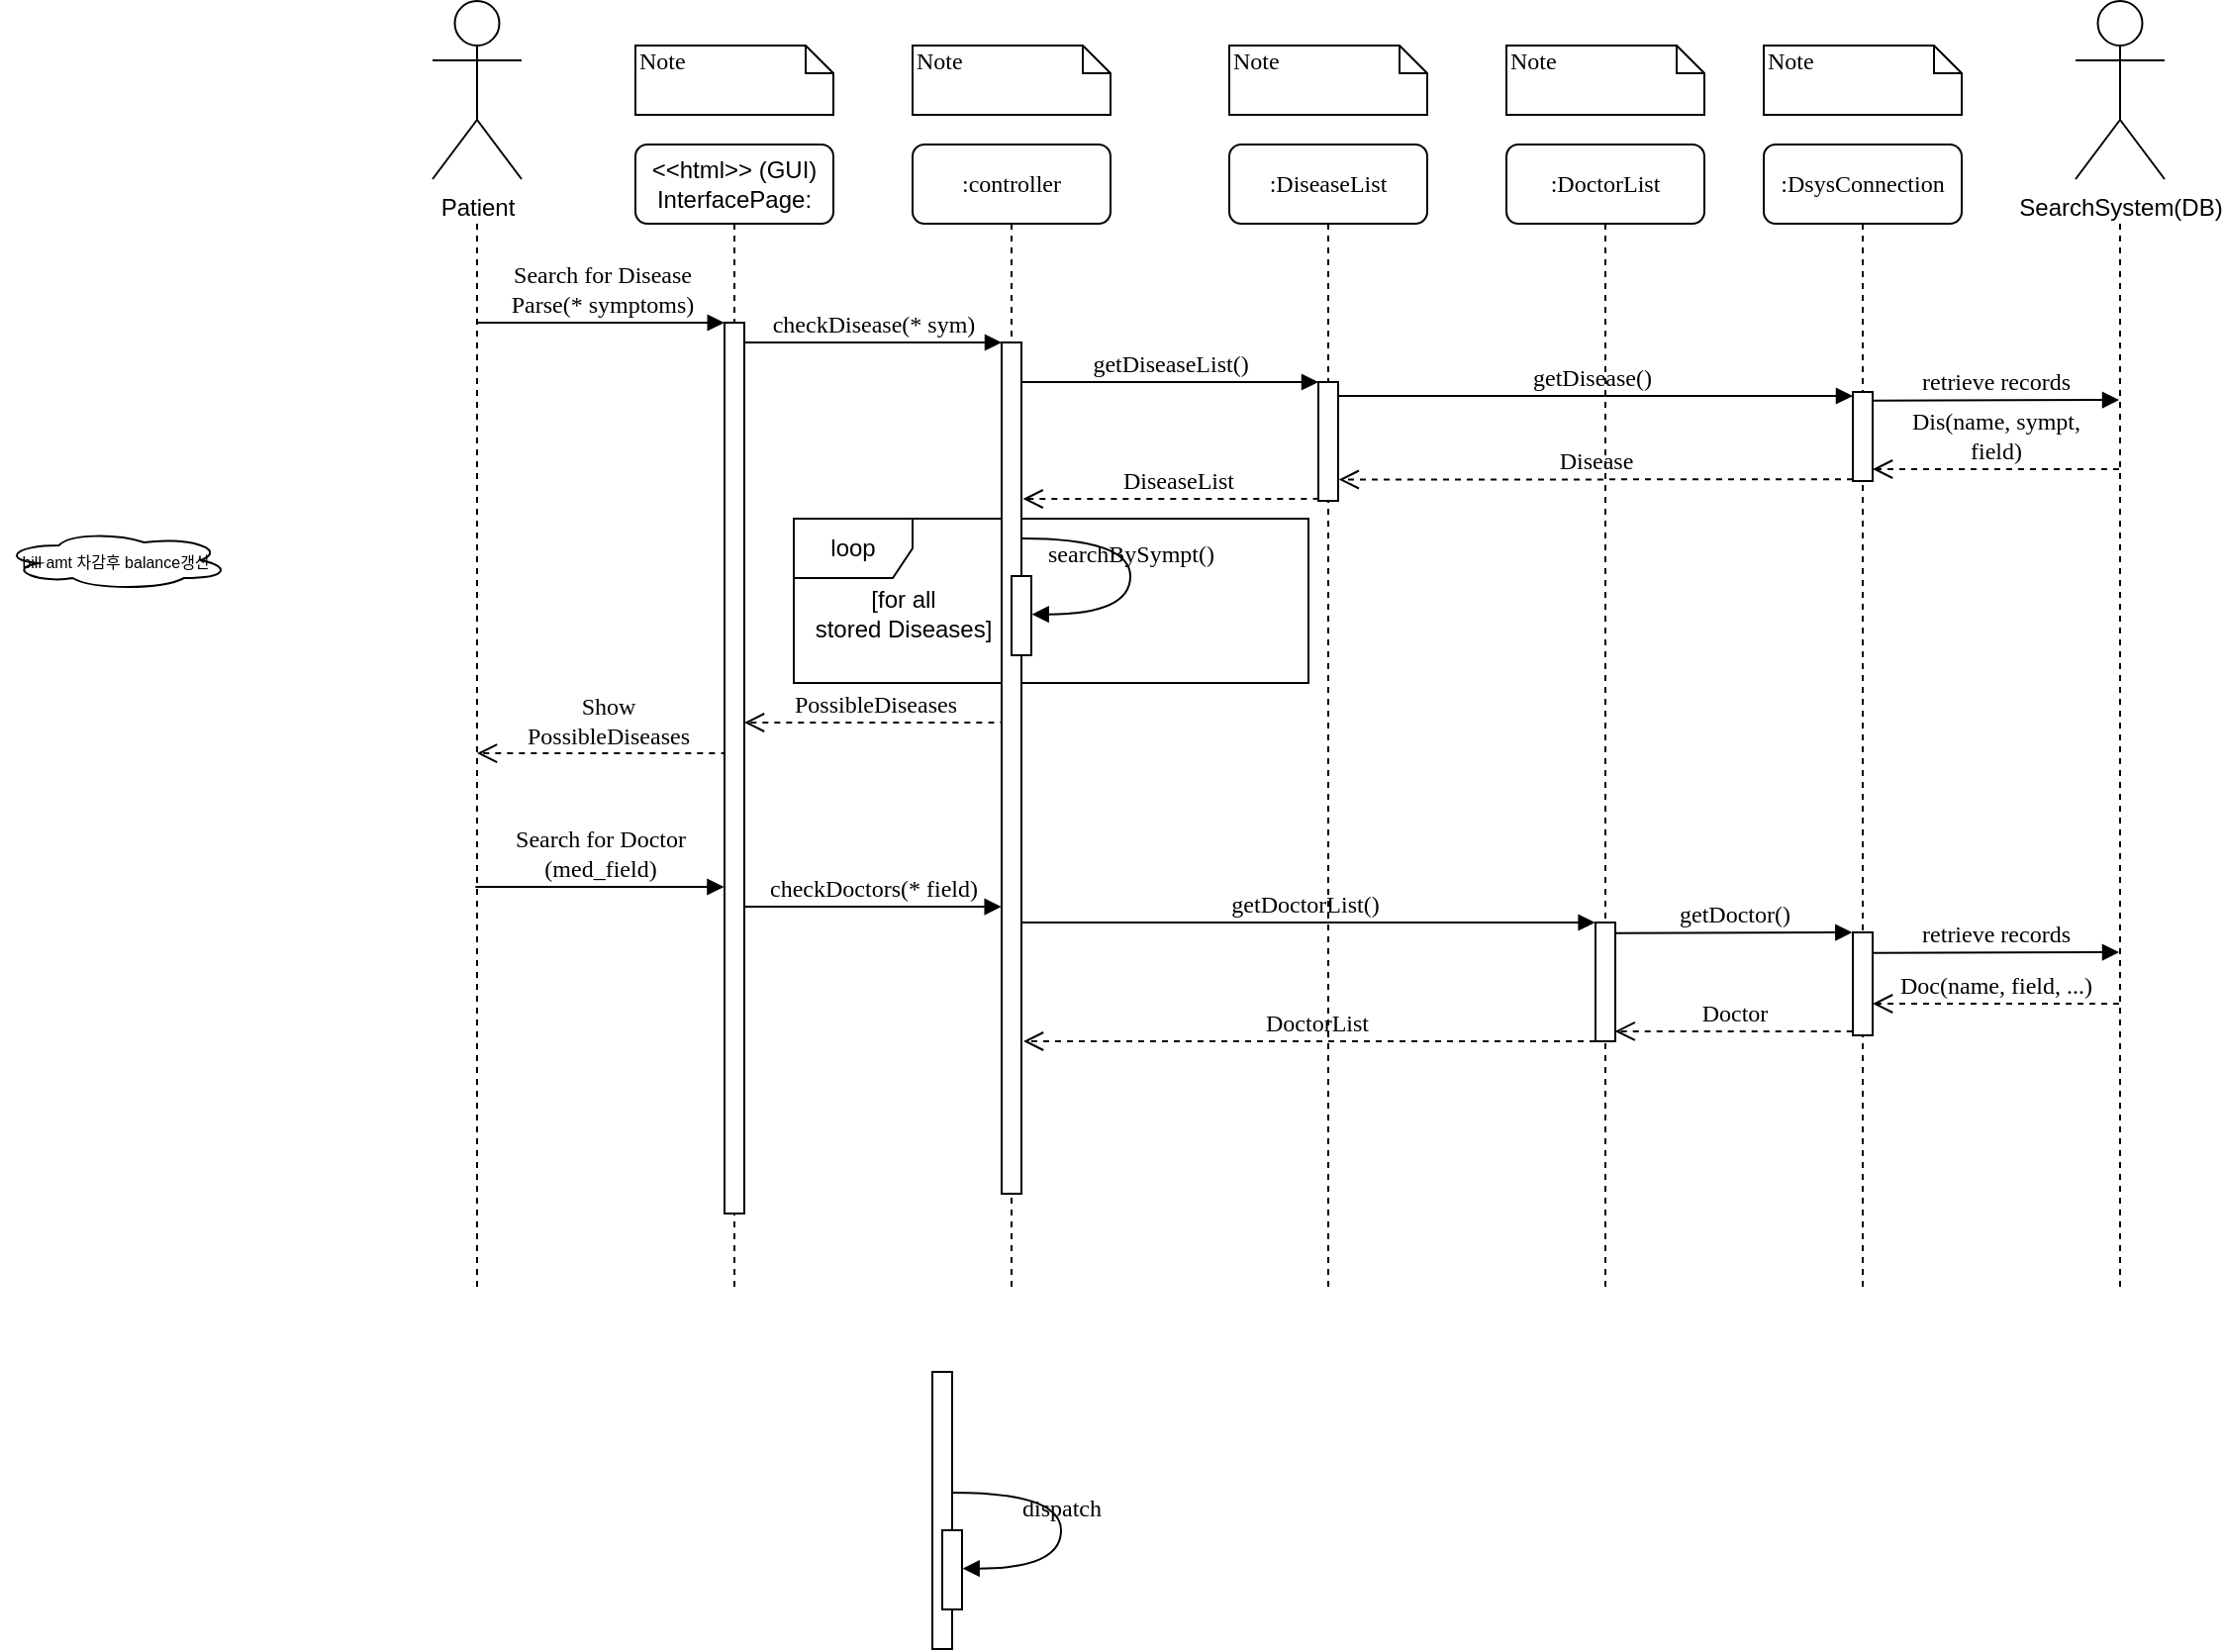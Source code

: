 <mxfile version="14.6.13" type="github">
  <diagram name="Page-1" id="13e1069c-82ec-6db2-03f1-153e76fe0fe0">
    <mxGraphModel dx="1450" dy="335" grid="1" gridSize="10" guides="1" tooltips="1" connect="1" arrows="1" fold="1" page="1" pageScale="1" pageWidth="1100" pageHeight="850" background="#ffffff" math="0" shadow="0">
      <root>
        <mxCell id="0" />
        <mxCell id="1" parent="0" />
        <mxCell id="EWzgRD9cAnKHQx5F5y8_-20" value="getDoctorList()" style="html=1;verticalAlign=bottom;endArrow=block;entryX=-0.22;entryY=0.167;labelBackgroundColor=none;fontFamily=Verdana;fontSize=12;edgeStyle=elbowEdgeStyle;elbow=vertical;entryDx=0;entryDy=0;entryPerimeter=0;exitX=0.5;exitY=0.693;exitDx=0;exitDy=0;exitPerimeter=0;" edge="1" parent="1">
          <mxGeometry relative="1" as="geometry">
            <mxPoint x="292" y="472.99" as="sourcePoint" />
            <mxPoint x="584.8" y="473.02" as="targetPoint" />
          </mxGeometry>
        </mxCell>
        <mxCell id="EWzgRD9cAnKHQx5F5y8_-9" value="PossibleDiseases" style="html=1;verticalAlign=bottom;endArrow=open;dashed=1;endSize=8;labelBackgroundColor=none;fontFamily=Verdana;fontSize=12;edgeStyle=elbowEdgeStyle;elbow=vertical;exitX=0.156;exitY=0.485;exitDx=0;exitDy=0;exitPerimeter=0;" edge="1" parent="1">
          <mxGeometry relative="1" as="geometry">
            <mxPoint x="155" y="372" as="targetPoint" />
            <Array as="points">
              <mxPoint x="280" y="372" />
              <mxPoint x="254.87" y="372.21" />
            </Array>
            <mxPoint x="286.56" y="370.9" as="sourcePoint" />
          </mxGeometry>
        </mxCell>
        <mxCell id="EWzgRD9cAnKHQx5F5y8_-12" value="getDisease()" style="html=1;verticalAlign=bottom;endArrow=block;labelBackgroundColor=none;fontFamily=Verdana;fontSize=12;edgeStyle=elbowEdgeStyle;elbow=vertical;" edge="1" parent="1">
          <mxGeometry relative="1" as="geometry">
            <mxPoint x="450" y="207" as="sourcePoint" />
            <mxPoint x="715" y="207" as="targetPoint" />
          </mxGeometry>
        </mxCell>
        <mxCell id="2WJHfaqeJIH-B89SLFSa-9" value="DiseaseList" style="html=1;verticalAlign=bottom;endArrow=open;dashed=1;endSize=8;labelBackgroundColor=none;fontFamily=Verdana;fontSize=12;edgeStyle=elbowEdgeStyle;elbow=vertical;entryX=1.077;entryY=0.24;entryDx=0;entryDy=0;entryPerimeter=0;" parent="1" edge="1">
          <mxGeometry relative="1" as="geometry">
            <mxPoint x="295.77" y="258.6" as="targetPoint" />
            <Array as="points">
              <mxPoint x="380" y="259" />
              <mxPoint x="374" y="227" />
              <mxPoint x="404" y="227" />
            </Array>
            <mxPoint x="450" y="257.0" as="sourcePoint" />
          </mxGeometry>
        </mxCell>
        <mxCell id="EWzgRD9cAnKHQx5F5y8_-10" value="Show&lt;br&gt;PossibleDiseases" style="html=1;verticalAlign=bottom;endArrow=open;dashed=1;endSize=8;labelBackgroundColor=none;fontFamily=Verdana;fontSize=12;edgeStyle=elbowEdgeStyle;elbow=vertical;exitX=0.156;exitY=0.485;exitDx=0;exitDy=0;exitPerimeter=0;" edge="1" parent="1">
          <mxGeometry relative="1" as="geometry">
            <mxPoint x="20" y="387.55" as="targetPoint" />
            <Array as="points">
              <mxPoint x="145" y="387.55" />
              <mxPoint x="119.87" y="387.76" />
            </Array>
            <mxPoint x="151.56" y="386.45" as="sourcePoint" />
          </mxGeometry>
        </mxCell>
        <mxCell id="EWzgRD9cAnKHQx5F5y8_-6" value="loop" style="shape=umlFrame;whiteSpace=wrap;html=1;" vertex="1" parent="1">
          <mxGeometry x="180" y="269" width="260" height="83" as="geometry" />
        </mxCell>
        <mxCell id="7baba1c4bc27f4b0-2" value=":controller" style="shape=umlLifeline;perimeter=lifelinePerimeter;whiteSpace=wrap;html=1;container=1;collapsible=0;recursiveResize=0;outlineConnect=0;rounded=1;shadow=0;comic=0;labelBackgroundColor=none;strokeWidth=1;fontFamily=Verdana;fontSize=12;align=center;" parent="1" vertex="1">
          <mxGeometry x="240" y="80" width="100" height="580" as="geometry" />
        </mxCell>
        <mxCell id="7baba1c4bc27f4b0-10" value="" style="html=1;points=[];perimeter=orthogonalPerimeter;rounded=0;shadow=0;comic=0;labelBackgroundColor=none;strokeWidth=1;fontFamily=Verdana;fontSize=12;align=center;" parent="7baba1c4bc27f4b0-2" vertex="1">
          <mxGeometry x="45" y="100" width="10" height="430" as="geometry" />
        </mxCell>
        <mxCell id="7baba1c4bc27f4b0-3" value=":DiseaseList" style="shape=umlLifeline;perimeter=lifelinePerimeter;whiteSpace=wrap;html=1;container=1;collapsible=0;recursiveResize=0;outlineConnect=0;rounded=1;shadow=0;comic=0;labelBackgroundColor=none;strokeWidth=1;fontFamily=Verdana;fontSize=12;align=center;" parent="1" vertex="1">
          <mxGeometry x="400" y="80" width="100" height="580" as="geometry" />
        </mxCell>
        <mxCell id="7baba1c4bc27f4b0-13" value="" style="html=1;points=[];perimeter=orthogonalPerimeter;rounded=0;shadow=0;comic=0;labelBackgroundColor=none;strokeWidth=1;fontFamily=Verdana;fontSize=12;align=center;" parent="7baba1c4bc27f4b0-3" vertex="1">
          <mxGeometry x="45" y="120" width="10" height="60" as="geometry" />
        </mxCell>
        <mxCell id="7baba1c4bc27f4b0-4" value=":DoctorList" style="shape=umlLifeline;perimeter=lifelinePerimeter;whiteSpace=wrap;html=1;container=1;collapsible=0;recursiveResize=0;outlineConnect=0;rounded=1;shadow=0;comic=0;labelBackgroundColor=none;strokeWidth=1;fontFamily=Verdana;fontSize=12;align=center;" parent="1" vertex="1">
          <mxGeometry x="540" y="80" width="100" height="580" as="geometry" />
        </mxCell>
        <mxCell id="7baba1c4bc27f4b0-7" value=":DsysConnection" style="shape=umlLifeline;perimeter=lifelinePerimeter;whiteSpace=wrap;html=1;container=1;collapsible=0;recursiveResize=0;outlineConnect=0;rounded=1;shadow=0;comic=0;labelBackgroundColor=none;strokeWidth=1;fontFamily=Verdana;fontSize=12;align=center;" parent="1" vertex="1">
          <mxGeometry x="670" y="80" width="100" height="580" as="geometry" />
        </mxCell>
        <mxCell id="7baba1c4bc27f4b0-8" value="&lt;font face=&quot;Helvetica&quot;&gt;&amp;lt;&amp;lt;html&amp;gt;&amp;gt; (GUI)&lt;br&gt;InterfacePage:&lt;/font&gt;" style="shape=umlLifeline;perimeter=lifelinePerimeter;whiteSpace=wrap;html=1;container=1;collapsible=0;recursiveResize=0;outlineConnect=0;rounded=1;shadow=0;comic=0;labelBackgroundColor=none;strokeWidth=1;fontFamily=Verdana;fontSize=12;align=center;" parent="1" vertex="1">
          <mxGeometry x="100" y="80" width="100" height="580" as="geometry" />
        </mxCell>
        <mxCell id="7baba1c4bc27f4b0-9" value="" style="html=1;points=[];perimeter=orthogonalPerimeter;rounded=0;shadow=0;comic=0;labelBackgroundColor=none;strokeWidth=1;fontFamily=Verdana;fontSize=12;align=center;" parent="7baba1c4bc27f4b0-8" vertex="1">
          <mxGeometry x="45" y="90" width="10" height="450" as="geometry" />
        </mxCell>
        <mxCell id="7baba1c4bc27f4b0-16" value="" style="html=1;points=[];perimeter=orthogonalPerimeter;rounded=0;shadow=0;comic=0;labelBackgroundColor=none;strokeWidth=1;fontFamily=Verdana;fontSize=12;align=center;" parent="1" vertex="1">
          <mxGeometry x="585" y="473" width="10" height="60" as="geometry" />
        </mxCell>
        <mxCell id="7baba1c4bc27f4b0-22" value="" style="html=1;points=[];perimeter=orthogonalPerimeter;rounded=0;shadow=0;comic=0;labelBackgroundColor=none;strokeWidth=1;fontFamily=Verdana;fontSize=12;align=center;" parent="1" vertex="1">
          <mxGeometry x="250" y="700" width="10" height="140" as="geometry" />
        </mxCell>
        <mxCell id="7baba1c4bc27f4b0-11" value="checkDisease(* sym)" style="html=1;verticalAlign=bottom;endArrow=block;entryX=0;entryY=0;labelBackgroundColor=none;fontFamily=Verdana;fontSize=12;edgeStyle=elbowEdgeStyle;elbow=vertical;" parent="1" source="7baba1c4bc27f4b0-9" target="7baba1c4bc27f4b0-10" edge="1">
          <mxGeometry relative="1" as="geometry">
            <mxPoint x="220" y="190" as="sourcePoint" />
          </mxGeometry>
        </mxCell>
        <mxCell id="7baba1c4bc27f4b0-14" value="getDiseaseList()" style="html=1;verticalAlign=bottom;endArrow=block;entryX=0;entryY=0;labelBackgroundColor=none;fontFamily=Verdana;fontSize=12;edgeStyle=elbowEdgeStyle;elbow=vertical;" parent="1" source="7baba1c4bc27f4b0-10" target="7baba1c4bc27f4b0-13" edge="1">
          <mxGeometry relative="1" as="geometry">
            <mxPoint x="370" y="200" as="sourcePoint" />
          </mxGeometry>
        </mxCell>
        <mxCell id="7baba1c4bc27f4b0-37" value="" style="html=1;points=[];perimeter=orthogonalPerimeter;rounded=0;shadow=0;comic=0;labelBackgroundColor=none;strokeWidth=1;fontFamily=Verdana;fontSize=12;align=center;" parent="1" vertex="1">
          <mxGeometry x="255" y="780" width="10" height="40" as="geometry" />
        </mxCell>
        <mxCell id="7baba1c4bc27f4b0-39" value="dispatch" style="html=1;verticalAlign=bottom;endArrow=block;labelBackgroundColor=none;fontFamily=Verdana;fontSize=12;elbow=vertical;edgeStyle=orthogonalEdgeStyle;curved=1;entryX=1;entryY=0.286;entryPerimeter=0;exitX=1.038;exitY=0.345;exitPerimeter=0;" parent="1" edge="1">
          <mxGeometry relative="1" as="geometry">
            <mxPoint x="260.333" y="761" as="sourcePoint" />
            <mxPoint x="265.333" y="799.333" as="targetPoint" />
            <Array as="points">
              <mxPoint x="315" y="761" />
              <mxPoint x="315" y="799" />
            </Array>
          </mxGeometry>
        </mxCell>
        <mxCell id="7baba1c4bc27f4b0-40" value="Note" style="shape=note;whiteSpace=wrap;html=1;size=14;verticalAlign=top;align=left;spacingTop=-6;rounded=0;shadow=0;comic=0;labelBackgroundColor=none;strokeWidth=1;fontFamily=Verdana;fontSize=12" parent="1" vertex="1">
          <mxGeometry x="100" y="30" width="100" height="35" as="geometry" />
        </mxCell>
        <mxCell id="7baba1c4bc27f4b0-41" value="Note" style="shape=note;whiteSpace=wrap;html=1;size=14;verticalAlign=top;align=left;spacingTop=-6;rounded=0;shadow=0;comic=0;labelBackgroundColor=none;strokeWidth=1;fontFamily=Verdana;fontSize=12" parent="1" vertex="1">
          <mxGeometry x="240" y="30" width="100" height="35" as="geometry" />
        </mxCell>
        <mxCell id="7baba1c4bc27f4b0-42" value="Note" style="shape=note;whiteSpace=wrap;html=1;size=14;verticalAlign=top;align=left;spacingTop=-6;rounded=0;shadow=0;comic=0;labelBackgroundColor=none;strokeWidth=1;fontFamily=Verdana;fontSize=12" parent="1" vertex="1">
          <mxGeometry x="400" y="30" width="100" height="35" as="geometry" />
        </mxCell>
        <mxCell id="7baba1c4bc27f4b0-43" value="Note" style="shape=note;whiteSpace=wrap;html=1;size=14;verticalAlign=top;align=left;spacingTop=-6;rounded=0;shadow=0;comic=0;labelBackgroundColor=none;strokeWidth=1;fontFamily=Verdana;fontSize=12" parent="1" vertex="1">
          <mxGeometry x="540" y="30" width="100" height="35" as="geometry" />
        </mxCell>
        <mxCell id="7baba1c4bc27f4b0-46" value="Note" style="shape=note;whiteSpace=wrap;html=1;size=14;verticalAlign=top;align=left;spacingTop=-6;rounded=0;shadow=0;comic=0;labelBackgroundColor=none;strokeWidth=1;fontFamily=Verdana;fontSize=12" parent="1" vertex="1">
          <mxGeometry x="670" y="30" width="100" height="35" as="geometry" />
        </mxCell>
        <mxCell id="2WJHfaqeJIH-B89SLFSa-1" value="" style="shape=umlLifeline;perimeter=lifelinePerimeter;whiteSpace=wrap;html=1;container=0;collapsible=0;recursiveResize=0;outlineConnect=0;rounded=1;shadow=0;comic=0;labelBackgroundColor=none;strokeWidth=1;fontFamily=Verdana;fontSize=12;align=center;size=0;" parent="1" vertex="1">
          <mxGeometry x="-30" y="120" width="100" height="540" as="geometry" />
        </mxCell>
        <mxCell id="2WJHfaqeJIH-B89SLFSa-3" value="Patient" style="shape=umlActor;verticalLabelPosition=bottom;verticalAlign=top;html=1;outlineConnect=0;" parent="1" vertex="1">
          <mxGeometry x="-2.5" y="7.5" width="45" height="90" as="geometry" />
        </mxCell>
        <mxCell id="2WJHfaqeJIH-B89SLFSa-4" value="" style="shape=umlLifeline;perimeter=lifelinePerimeter;whiteSpace=wrap;html=1;container=0;collapsible=0;recursiveResize=0;outlineConnect=0;rounded=1;shadow=0;comic=0;labelBackgroundColor=none;strokeWidth=1;fontFamily=Verdana;fontSize=12;align=center;size=0;" parent="1" vertex="1">
          <mxGeometry x="800" y="120" width="100" height="540" as="geometry" />
        </mxCell>
        <mxCell id="2WJHfaqeJIH-B89SLFSa-5" value="SearchSystem(DB)" style="shape=umlActor;verticalLabelPosition=bottom;verticalAlign=top;html=1;outlineConnect=0;" parent="1" vertex="1">
          <mxGeometry x="827.5" y="7.5" width="45" height="90" as="geometry" />
        </mxCell>
        <mxCell id="2WJHfaqeJIH-B89SLFSa-7" value="Search for Disease&lt;br&gt;Parse(* symptoms)" style="html=1;verticalAlign=bottom;endArrow=block;labelBackgroundColor=none;fontFamily=Verdana;fontSize=12;edgeStyle=elbowEdgeStyle;elbow=vertical;entryX=-0.011;entryY=0.001;entryDx=0;entryDy=0;entryPerimeter=0;" parent="1" source="2WJHfaqeJIH-B89SLFSa-1" target="7baba1c4bc27f4b0-9" edge="1">
          <mxGeometry relative="1" as="geometry">
            <mxPoint x="165" y="190.059" as="sourcePoint" />
            <mxPoint x="140" y="190" as="targetPoint" />
            <Array as="points">
              <mxPoint x="120" y="170" />
            </Array>
          </mxGeometry>
        </mxCell>
        <mxCell id="2WJHfaqeJIH-B89SLFSa-20" value="" style="html=1;points=[];perimeter=orthogonalPerimeter;rounded=0;shadow=0;comic=0;labelBackgroundColor=none;strokeColor=#000000;strokeWidth=1;fillColor=#FFFFFF;fontFamily=Verdana;fontSize=12;fontColor=#000000;align=center;" parent="1" vertex="1">
          <mxGeometry x="715" y="478" width="10" height="52" as="geometry" />
        </mxCell>
        <mxCell id="2WJHfaqeJIH-B89SLFSa-18" value="getDoctor()" style="html=1;verticalAlign=bottom;endArrow=block;labelBackgroundColor=none;fontFamily=Verdana;fontSize=12;edgeStyle=elbowEdgeStyle;elbow=vertical;exitX=1.1;exitY=0.611;exitDx=0;exitDy=0;exitPerimeter=0;entryX=-0.035;entryY=0.088;entryDx=0;entryDy=0;entryPerimeter=0;" parent="1" edge="1">
          <mxGeometry relative="1" as="geometry">
            <mxPoint x="595" y="478.32" as="sourcePoint" />
            <mxPoint x="714.65" y="477.64" as="targetPoint" />
            <Array as="points">
              <mxPoint x="785" y="478" />
            </Array>
          </mxGeometry>
        </mxCell>
        <mxCell id="2WJHfaqeJIH-B89SLFSa-15" value="Doc(name, field, ...)" style="html=1;verticalAlign=bottom;endArrow=open;dashed=1;endSize=8;labelBackgroundColor=none;fontFamily=Verdana;fontSize=12;" parent="1" edge="1">
          <mxGeometry relative="1" as="geometry">
            <mxPoint x="725" y="514" as="targetPoint" />
            <mxPoint x="849.5" y="514" as="sourcePoint" />
          </mxGeometry>
        </mxCell>
        <mxCell id="2WJHfaqeJIH-B89SLFSa-21" value="retrieve records" style="html=1;verticalAlign=bottom;endArrow=block;labelBackgroundColor=none;fontFamily=Verdana;fontSize=12;edgeStyle=elbowEdgeStyle;elbow=vertical;exitX=1.1;exitY=0.611;exitDx=0;exitDy=0;exitPerimeter=0;" parent="1" edge="1">
          <mxGeometry relative="1" as="geometry">
            <mxPoint x="725" y="488.32" as="sourcePoint" />
            <mxPoint x="849.5" y="488" as="targetPoint" />
            <Array as="points">
              <mxPoint x="915" y="488" />
            </Array>
          </mxGeometry>
        </mxCell>
        <mxCell id="2WJHfaqeJIH-B89SLFSa-23" value="Doctor" style="html=1;verticalAlign=bottom;endArrow=open;dashed=1;endSize=8;labelBackgroundColor=none;fontFamily=Verdana;fontSize=12;exitX=-0.014;exitY=0.962;exitDx=0;exitDy=0;exitPerimeter=0;entryX=0.983;entryY=0.916;entryDx=0;entryDy=0;entryPerimeter=0;" parent="1" source="2WJHfaqeJIH-B89SLFSa-20" edge="1" target="7baba1c4bc27f4b0-16">
          <mxGeometry relative="1" as="geometry">
            <mxPoint x="595" y="518" as="targetPoint" />
            <mxPoint x="710" y="518" as="sourcePoint" />
          </mxGeometry>
        </mxCell>
        <mxCell id="2WJHfaqeJIH-B89SLFSa-27" value="&lt;span style=&quot;font-size: 8px&quot;&gt;bill amt 차감후 balance갱신&lt;br&gt;&lt;/span&gt;" style="ellipse;shape=cloud;whiteSpace=wrap;html=1;" parent="1" vertex="1">
          <mxGeometry x="-220" y="275" width="115" height="30" as="geometry" />
        </mxCell>
        <mxCell id="EWzgRD9cAnKHQx5F5y8_-4" value="" style="html=1;points=[];perimeter=orthogonalPerimeter;rounded=0;shadow=0;comic=0;labelBackgroundColor=none;strokeWidth=1;fontFamily=Verdana;fontSize=12;align=center;" vertex="1" parent="1">
          <mxGeometry x="290" y="298" width="10" height="40" as="geometry" />
        </mxCell>
        <mxCell id="EWzgRD9cAnKHQx5F5y8_-5" value="searchBySympt()" style="html=1;verticalAlign=bottom;endArrow=block;labelBackgroundColor=none;fontFamily=Verdana;fontSize=12;elbow=vertical;edgeStyle=orthogonalEdgeStyle;curved=1;entryX=1;entryY=0.286;entryPerimeter=0;exitX=1.038;exitY=0.345;exitPerimeter=0;" edge="1" parent="1">
          <mxGeometry relative="1" as="geometry">
            <mxPoint x="295.333" y="279" as="sourcePoint" />
            <mxPoint x="300.333" y="317.333" as="targetPoint" />
            <Array as="points">
              <mxPoint x="350" y="279" />
              <mxPoint x="350" y="317" />
            </Array>
          </mxGeometry>
        </mxCell>
        <mxCell id="EWzgRD9cAnKHQx5F5y8_-8" value="[for all&lt;br&gt;stored Diseases]" style="text;html=1;align=center;verticalAlign=middle;resizable=0;points=[];autosize=1;strokeColor=none;" vertex="1" parent="1">
          <mxGeometry x="180" y="302" width="110" height="30" as="geometry" />
        </mxCell>
        <mxCell id="EWzgRD9cAnKHQx5F5y8_-11" value="" style="html=1;points=[];perimeter=orthogonalPerimeter;rounded=0;shadow=0;comic=0;labelBackgroundColor=none;strokeColor=#000000;strokeWidth=1;fillColor=#FFFFFF;fontFamily=Verdana;fontSize=12;fontColor=#000000;align=center;" vertex="1" parent="1">
          <mxGeometry x="715" y="205" width="10" height="45" as="geometry" />
        </mxCell>
        <mxCell id="EWzgRD9cAnKHQx5F5y8_-13" value="Disease" style="html=1;verticalAlign=bottom;endArrow=open;dashed=1;endSize=8;labelBackgroundColor=none;fontFamily=Verdana;fontSize=12;exitX=-0.001;exitY=1.003;exitDx=0;exitDy=0;exitPerimeter=0;entryX=1.039;entryY=0.821;entryDx=0;entryDy=0;entryPerimeter=0;" edge="1" parent="1" target="7baba1c4bc27f4b0-13">
          <mxGeometry relative="1" as="geometry">
            <mxPoint x="460" y="249" as="targetPoint" />
            <mxPoint x="714.99" y="249.12" as="sourcePoint" />
          </mxGeometry>
        </mxCell>
        <mxCell id="EWzgRD9cAnKHQx5F5y8_-16" value="Dis(name, sympt, &lt;br&gt;field)" style="html=1;verticalAlign=bottom;endArrow=open;dashed=1;endSize=8;labelBackgroundColor=none;fontFamily=Verdana;fontSize=12;" edge="1" parent="1">
          <mxGeometry relative="1" as="geometry">
            <mxPoint x="725" y="244" as="targetPoint" />
            <mxPoint x="849.5" y="244" as="sourcePoint" />
          </mxGeometry>
        </mxCell>
        <mxCell id="EWzgRD9cAnKHQx5F5y8_-17" value="retrieve records" style="html=1;verticalAlign=bottom;endArrow=block;labelBackgroundColor=none;fontFamily=Verdana;fontSize=12;edgeStyle=elbowEdgeStyle;elbow=vertical;exitX=1.1;exitY=0.611;exitDx=0;exitDy=0;exitPerimeter=0;" edge="1" parent="1">
          <mxGeometry relative="1" as="geometry">
            <mxPoint x="725" y="209.32" as="sourcePoint" />
            <mxPoint x="849.5" y="209" as="targetPoint" />
            <Array as="points">
              <mxPoint x="915" y="209" />
            </Array>
          </mxGeometry>
        </mxCell>
        <mxCell id="EWzgRD9cAnKHQx5F5y8_-18" value="checkDoctors(* field)" style="html=1;verticalAlign=bottom;endArrow=block;entryX=0;entryY=0;labelBackgroundColor=none;fontFamily=Verdana;fontSize=12;edgeStyle=elbowEdgeStyle;elbow=vertical;" edge="1" parent="1">
          <mxGeometry relative="1" as="geometry">
            <mxPoint x="154.84" y="465.059" as="sourcePoint" />
            <mxPoint x="284.84" y="465" as="targetPoint" />
          </mxGeometry>
        </mxCell>
        <mxCell id="EWzgRD9cAnKHQx5F5y8_-19" value="Search for Doctor&lt;br&gt;(med_field)" style="html=1;verticalAlign=bottom;endArrow=block;labelBackgroundColor=none;fontFamily=Verdana;fontSize=12;edgeStyle=elbowEdgeStyle;elbow=vertical;entryX=-0.011;entryY=0.001;entryDx=0;entryDy=0;entryPerimeter=0;" edge="1" parent="1">
          <mxGeometry relative="1" as="geometry">
            <mxPoint x="19.164" y="455" as="sourcePoint" />
            <mxPoint x="144.73" y="455.45" as="targetPoint" />
            <Array as="points">
              <mxPoint x="119.84" y="455" />
            </Array>
          </mxGeometry>
        </mxCell>
        <mxCell id="EWzgRD9cAnKHQx5F5y8_-21" value="DoctorList" style="html=1;verticalAlign=bottom;endArrow=open;dashed=1;endSize=8;labelBackgroundColor=none;fontFamily=Verdana;fontSize=12;exitX=-0.001;exitY=1.003;exitDx=0;exitDy=0;exitPerimeter=0;" edge="1" parent="1">
          <mxGeometry relative="1" as="geometry">
            <mxPoint x="296" y="533" as="targetPoint" />
            <mxPoint x="591.0" y="533.0" as="sourcePoint" />
          </mxGeometry>
        </mxCell>
      </root>
    </mxGraphModel>
  </diagram>
</mxfile>
